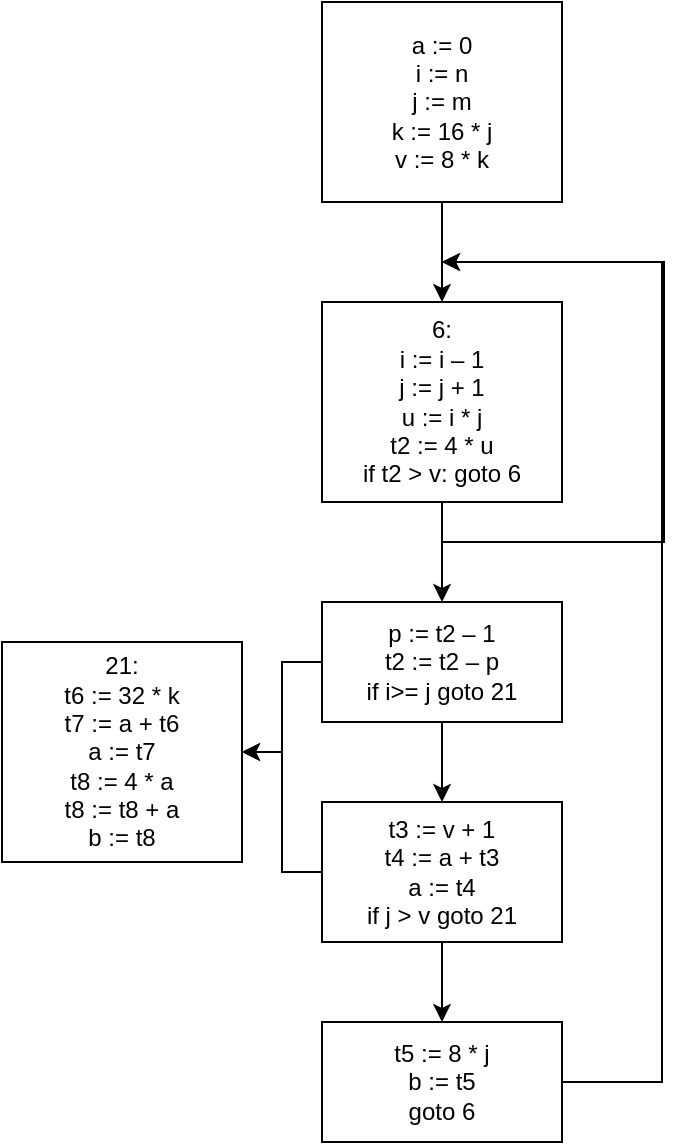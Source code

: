 <mxfile version="24.5.5" type="device" pages="8">
  <diagram name="Initial" id="l7VwUP1fXO6rWsr6Y6W8">
    <mxGraphModel dx="953" dy="540" grid="1" gridSize="10" guides="1" tooltips="1" connect="1" arrows="1" fold="1" page="1" pageScale="1" pageWidth="850" pageHeight="1100" math="0" shadow="0">
      <root>
        <mxCell id="0" />
        <mxCell id="1" parent="0" />
        <mxCell id="W4s-TIUCJX8l73IJT3YX-3" style="edgeStyle=orthogonalEdgeStyle;rounded=0;orthogonalLoop=1;jettySize=auto;html=1;entryX=0.5;entryY=0;entryDx=0;entryDy=0;" edge="1" parent="1" source="W4s-TIUCJX8l73IJT3YX-1" target="W4s-TIUCJX8l73IJT3YX-2">
          <mxGeometry relative="1" as="geometry" />
        </mxCell>
        <mxCell id="W4s-TIUCJX8l73IJT3YX-1" value="a := 0&lt;br&gt;i := n&lt;br&gt;j := m&lt;br&gt;k := 16 * j&lt;br&gt;v := 8 * k" style="whiteSpace=wrap;html=1;" vertex="1" parent="1">
          <mxGeometry x="190" y="50" width="120" height="100" as="geometry" />
        </mxCell>
        <mxCell id="W4s-TIUCJX8l73IJT3YX-4" style="edgeStyle=orthogonalEdgeStyle;rounded=0;orthogonalLoop=1;jettySize=auto;html=1;" edge="1" parent="1" source="W4s-TIUCJX8l73IJT3YX-2">
          <mxGeometry relative="1" as="geometry">
            <mxPoint x="250" y="180" as="targetPoint" />
            <Array as="points">
              <mxPoint x="250" y="320" />
              <mxPoint x="361" y="320" />
            </Array>
          </mxGeometry>
        </mxCell>
        <mxCell id="W4s-TIUCJX8l73IJT3YX-6" style="edgeStyle=orthogonalEdgeStyle;rounded=0;orthogonalLoop=1;jettySize=auto;html=1;entryX=0.5;entryY=0;entryDx=0;entryDy=0;" edge="1" parent="1" source="W4s-TIUCJX8l73IJT3YX-2" target="W4s-TIUCJX8l73IJT3YX-5">
          <mxGeometry relative="1" as="geometry" />
        </mxCell>
        <mxCell id="W4s-TIUCJX8l73IJT3YX-2" value="&lt;div&gt;6:&lt;br&gt;&lt;/div&gt;&lt;div&gt;i := i – 1&lt;/div&gt;j := j + 1&lt;br&gt;u := i * j&lt;br&gt;t2 := 4 * u&lt;br&gt;if t2 &amp;gt; v: goto 6" style="whiteSpace=wrap;html=1;" vertex="1" parent="1">
          <mxGeometry x="190" y="200" width="120" height="100" as="geometry" />
        </mxCell>
        <mxCell id="W4s-TIUCJX8l73IJT3YX-8" style="edgeStyle=orthogonalEdgeStyle;rounded=0;orthogonalLoop=1;jettySize=auto;html=1;" edge="1" parent="1" source="W4s-TIUCJX8l73IJT3YX-5" target="W4s-TIUCJX8l73IJT3YX-7">
          <mxGeometry relative="1" as="geometry" />
        </mxCell>
        <mxCell id="W4s-TIUCJX8l73IJT3YX-14" value="" style="edgeStyle=orthogonalEdgeStyle;rounded=0;orthogonalLoop=1;jettySize=auto;html=1;" edge="1" parent="1" source="W4s-TIUCJX8l73IJT3YX-5" target="W4s-TIUCJX8l73IJT3YX-13">
          <mxGeometry relative="1" as="geometry" />
        </mxCell>
        <mxCell id="W4s-TIUCJX8l73IJT3YX-5" value="p := t2 – 1&lt;br&gt;t2 := t2 – p&lt;br&gt;if i&amp;gt;= j goto 21" style="whiteSpace=wrap;html=1;" vertex="1" parent="1">
          <mxGeometry x="190" y="350" width="120" height="60" as="geometry" />
        </mxCell>
        <mxCell id="W4s-TIUCJX8l73IJT3YX-10" value="" style="edgeStyle=orthogonalEdgeStyle;rounded=0;orthogonalLoop=1;jettySize=auto;html=1;" edge="1" parent="1" source="W4s-TIUCJX8l73IJT3YX-7" target="W4s-TIUCJX8l73IJT3YX-9">
          <mxGeometry relative="1" as="geometry" />
        </mxCell>
        <mxCell id="W4s-TIUCJX8l73IJT3YX-15" style="edgeStyle=orthogonalEdgeStyle;rounded=0;orthogonalLoop=1;jettySize=auto;html=1;entryX=1;entryY=0.5;entryDx=0;entryDy=0;" edge="1" parent="1" source="W4s-TIUCJX8l73IJT3YX-7" target="W4s-TIUCJX8l73IJT3YX-13">
          <mxGeometry relative="1" as="geometry" />
        </mxCell>
        <mxCell id="W4s-TIUCJX8l73IJT3YX-7" value="t3 := v + 1&lt;br&gt;t4 := a + t3&lt;br&gt;a := t4&lt;br&gt;if j &amp;gt; v goto 21" style="whiteSpace=wrap;html=1;" vertex="1" parent="1">
          <mxGeometry x="190" y="450" width="120" height="70" as="geometry" />
        </mxCell>
        <mxCell id="W4s-TIUCJX8l73IJT3YX-12" style="edgeStyle=orthogonalEdgeStyle;rounded=0;orthogonalLoop=1;jettySize=auto;html=1;" edge="1" parent="1" source="W4s-TIUCJX8l73IJT3YX-9">
          <mxGeometry relative="1" as="geometry">
            <mxPoint x="250" y="180" as="targetPoint" />
            <Array as="points">
              <mxPoint x="360" y="590" />
              <mxPoint x="360" y="180" />
              <mxPoint x="310" y="180" />
            </Array>
          </mxGeometry>
        </mxCell>
        <mxCell id="W4s-TIUCJX8l73IJT3YX-9" value="t5 := 8 * j&lt;br&gt;b := t5&lt;br&gt;goto 6" style="whiteSpace=wrap;html=1;" vertex="1" parent="1">
          <mxGeometry x="190" y="560" width="120" height="60" as="geometry" />
        </mxCell>
        <mxCell id="W4s-TIUCJX8l73IJT3YX-13" value="&lt;div&gt;21:&lt;br&gt;&lt;/div&gt;&lt;div&gt;t6 := 32 * k&lt;/div&gt;t7 := a + t6&lt;br&gt;a := t7&lt;br&gt;t8 := 4 * a&lt;br&gt;t8 := t8 + a&lt;br&gt;b := t8" style="whiteSpace=wrap;html=1;" vertex="1" parent="1">
          <mxGeometry x="30" y="370" width="120" height="110" as="geometry" />
        </mxCell>
      </root>
    </mxGraphModel>
  </diagram>
  <diagram name="Arithmetic" id="sop76dcW73umXYVtXZ3I">
    <mxGraphModel dx="820" dy="576" grid="1" gridSize="10" guides="1" tooltips="1" connect="1" arrows="1" fold="1" page="1" pageScale="1" pageWidth="850" pageHeight="1100" math="0" shadow="0">
      <root>
        <mxCell id="PM7liW11CXKAZNfBTr6x-0" />
        <mxCell id="PM7liW11CXKAZNfBTr6x-1" parent="PM7liW11CXKAZNfBTr6x-0" />
        <mxCell id="PM7liW11CXKAZNfBTr6x-2" style="edgeStyle=orthogonalEdgeStyle;rounded=0;orthogonalLoop=1;jettySize=auto;html=1;entryX=0.5;entryY=0;entryDx=0;entryDy=0;" parent="PM7liW11CXKAZNfBTr6x-1" source="PM7liW11CXKAZNfBTr6x-3" target="PM7liW11CXKAZNfBTr6x-6" edge="1">
          <mxGeometry relative="1" as="geometry" />
        </mxCell>
        <mxCell id="PM7liW11CXKAZNfBTr6x-3" value="a := 0&lt;br&gt;i := n&lt;br&gt;j := m&lt;br&gt;k := j &amp;lt;&amp;lt; 4&lt;br&gt;v := k &amp;lt;&amp;lt; 3" style="whiteSpace=wrap;html=1;" parent="PM7liW11CXKAZNfBTr6x-1" vertex="1">
          <mxGeometry x="190" y="50" width="120" height="100" as="geometry" />
        </mxCell>
        <mxCell id="PM7liW11CXKAZNfBTr6x-4" style="edgeStyle=orthogonalEdgeStyle;rounded=0;orthogonalLoop=1;jettySize=auto;html=1;" parent="PM7liW11CXKAZNfBTr6x-1" source="PM7liW11CXKAZNfBTr6x-6" edge="1">
          <mxGeometry relative="1" as="geometry">
            <mxPoint x="250" y="180" as="targetPoint" />
            <Array as="points">
              <mxPoint x="250" y="320" />
              <mxPoint x="361" y="320" />
            </Array>
          </mxGeometry>
        </mxCell>
        <mxCell id="PM7liW11CXKAZNfBTr6x-5" style="edgeStyle=orthogonalEdgeStyle;rounded=0;orthogonalLoop=1;jettySize=auto;html=1;entryX=0.5;entryY=0;entryDx=0;entryDy=0;" parent="PM7liW11CXKAZNfBTr6x-1" source="PM7liW11CXKAZNfBTr6x-6" target="PM7liW11CXKAZNfBTr6x-9" edge="1">
          <mxGeometry relative="1" as="geometry" />
        </mxCell>
        <mxCell id="PM7liW11CXKAZNfBTr6x-6" value="&lt;div&gt;6:&lt;br&gt;&lt;/div&gt;&lt;div&gt;i := i – 1&lt;/div&gt;j := j + 1&lt;br&gt;u := i * j&lt;br&gt;t2 := u &amp;lt;&amp;lt; 2&lt;br&gt;if t2 &amp;gt; v: goto 6" style="whiteSpace=wrap;html=1;" parent="PM7liW11CXKAZNfBTr6x-1" vertex="1">
          <mxGeometry x="190" y="200" width="120" height="100" as="geometry" />
        </mxCell>
        <mxCell id="PM7liW11CXKAZNfBTr6x-7" style="edgeStyle=orthogonalEdgeStyle;rounded=0;orthogonalLoop=1;jettySize=auto;html=1;" parent="PM7liW11CXKAZNfBTr6x-1" source="PM7liW11CXKAZNfBTr6x-9" target="PM7liW11CXKAZNfBTr6x-12" edge="1">
          <mxGeometry relative="1" as="geometry" />
        </mxCell>
        <mxCell id="PM7liW11CXKAZNfBTr6x-8" value="" style="edgeStyle=orthogonalEdgeStyle;rounded=0;orthogonalLoop=1;jettySize=auto;html=1;" parent="PM7liW11CXKAZNfBTr6x-1" source="PM7liW11CXKAZNfBTr6x-9" target="PM7liW11CXKAZNfBTr6x-15" edge="1">
          <mxGeometry relative="1" as="geometry" />
        </mxCell>
        <mxCell id="PM7liW11CXKAZNfBTr6x-9" value="p := t2 – 1&lt;br&gt;t2 := t2 – p&lt;br&gt;if i&amp;gt;= j goto 21" style="whiteSpace=wrap;html=1;" parent="PM7liW11CXKAZNfBTr6x-1" vertex="1">
          <mxGeometry x="190" y="350" width="120" height="60" as="geometry" />
        </mxCell>
        <mxCell id="PM7liW11CXKAZNfBTr6x-10" value="" style="edgeStyle=orthogonalEdgeStyle;rounded=0;orthogonalLoop=1;jettySize=auto;html=1;" parent="PM7liW11CXKAZNfBTr6x-1" source="PM7liW11CXKAZNfBTr6x-12" target="PM7liW11CXKAZNfBTr6x-14" edge="1">
          <mxGeometry relative="1" as="geometry" />
        </mxCell>
        <mxCell id="PM7liW11CXKAZNfBTr6x-11" style="edgeStyle=orthogonalEdgeStyle;rounded=0;orthogonalLoop=1;jettySize=auto;html=1;entryX=1;entryY=0.5;entryDx=0;entryDy=0;" parent="PM7liW11CXKAZNfBTr6x-1" source="PM7liW11CXKAZNfBTr6x-12" target="PM7liW11CXKAZNfBTr6x-15" edge="1">
          <mxGeometry relative="1" as="geometry" />
        </mxCell>
        <mxCell id="PM7liW11CXKAZNfBTr6x-12" value="t3 := v + 1&lt;br&gt;t4 := a + t3&lt;br&gt;a := t4&lt;br&gt;if j &amp;gt; v goto 21" style="whiteSpace=wrap;html=1;" parent="PM7liW11CXKAZNfBTr6x-1" vertex="1">
          <mxGeometry x="190" y="450" width="120" height="70" as="geometry" />
        </mxCell>
        <mxCell id="PM7liW11CXKAZNfBTr6x-13" style="edgeStyle=orthogonalEdgeStyle;rounded=0;orthogonalLoop=1;jettySize=auto;html=1;" parent="PM7liW11CXKAZNfBTr6x-1" source="PM7liW11CXKAZNfBTr6x-14" edge="1">
          <mxGeometry relative="1" as="geometry">
            <mxPoint x="250" y="180" as="targetPoint" />
            <Array as="points">
              <mxPoint x="360" y="590" />
              <mxPoint x="360" y="180" />
              <mxPoint x="310" y="180" />
            </Array>
          </mxGeometry>
        </mxCell>
        <mxCell id="PM7liW11CXKAZNfBTr6x-14" value="t5 := j &amp;lt;&amp;lt; 3&lt;br&gt;b := t5&lt;br&gt;goto 6" style="whiteSpace=wrap;html=1;" parent="PM7liW11CXKAZNfBTr6x-1" vertex="1">
          <mxGeometry x="190" y="560" width="120" height="60" as="geometry" />
        </mxCell>
        <mxCell id="PM7liW11CXKAZNfBTr6x-15" value="&lt;div&gt;21:&lt;br&gt;&lt;/div&gt;&lt;div&gt;t6 := k &amp;lt;&amp;lt; 5&lt;br&gt;&lt;/div&gt;t7 := a + t6&lt;br&gt;a := t7&lt;br&gt;t8 := a &amp;lt;&amp;lt; 2&lt;br&gt;t8 := t8 + a&lt;br&gt;b := t8" style="whiteSpace=wrap;html=1;" parent="PM7liW11CXKAZNfBTr6x-1" vertex="1">
          <mxGeometry x="30" y="370" width="120" height="110" as="geometry" />
        </mxCell>
      </root>
    </mxGraphModel>
  </diagram>
  <diagram name="Copy Propagation" id="9qR4ZFD4qoSP9ocIfWnf">
    <mxGraphModel dx="469" dy="329" grid="1" gridSize="10" guides="1" tooltips="1" connect="1" arrows="1" fold="1" page="1" pageScale="1" pageWidth="850" pageHeight="1100" math="0" shadow="0">
      <root>
        <mxCell id="ksUADep6okN924_7vJtG-0" />
        <mxCell id="ksUADep6okN924_7vJtG-1" parent="ksUADep6okN924_7vJtG-0" />
        <mxCell id="ksUADep6okN924_7vJtG-2" style="edgeStyle=orthogonalEdgeStyle;rounded=0;orthogonalLoop=1;jettySize=auto;html=1;entryX=0.5;entryY=0;entryDx=0;entryDy=0;" parent="ksUADep6okN924_7vJtG-1" source="ksUADep6okN924_7vJtG-3" target="ksUADep6okN924_7vJtG-6" edge="1">
          <mxGeometry relative="1" as="geometry" />
        </mxCell>
        <mxCell id="ksUADep6okN924_7vJtG-3" value="a := 0&lt;br&gt;i := n&lt;br&gt;j := m&lt;br&gt;k := m &amp;lt;&amp;lt; 4&lt;br&gt;v := m &amp;lt;&amp;lt; 7" style="whiteSpace=wrap;html=1;" parent="ksUADep6okN924_7vJtG-1" vertex="1">
          <mxGeometry x="190" y="50" width="120" height="100" as="geometry" />
        </mxCell>
        <mxCell id="ksUADep6okN924_7vJtG-4" style="edgeStyle=orthogonalEdgeStyle;rounded=0;orthogonalLoop=1;jettySize=auto;html=1;" parent="ksUADep6okN924_7vJtG-1" source="ksUADep6okN924_7vJtG-6" edge="1">
          <mxGeometry relative="1" as="geometry">
            <mxPoint x="250" y="180" as="targetPoint" />
            <Array as="points">
              <mxPoint x="250" y="320" />
              <mxPoint x="361" y="320" />
            </Array>
          </mxGeometry>
        </mxCell>
        <mxCell id="ksUADep6okN924_7vJtG-5" style="edgeStyle=orthogonalEdgeStyle;rounded=0;orthogonalLoop=1;jettySize=auto;html=1;entryX=0.5;entryY=0;entryDx=0;entryDy=0;" parent="ksUADep6okN924_7vJtG-1" source="ksUADep6okN924_7vJtG-6" target="ksUADep6okN924_7vJtG-9" edge="1">
          <mxGeometry relative="1" as="geometry" />
        </mxCell>
        <mxCell id="ksUADep6okN924_7vJtG-6" value="&lt;div&gt;6:&lt;br&gt;&lt;/div&gt;&lt;div&gt;i := i – 1&lt;/div&gt;j := j + 1&lt;br&gt;u := i * j&lt;br&gt;t2 := u &amp;lt;&amp;lt; 2&lt;br&gt;if t2 &amp;gt; v: goto 6" style="whiteSpace=wrap;html=1;" parent="ksUADep6okN924_7vJtG-1" vertex="1">
          <mxGeometry x="190" y="200" width="120" height="100" as="geometry" />
        </mxCell>
        <mxCell id="ksUADep6okN924_7vJtG-7" style="edgeStyle=orthogonalEdgeStyle;rounded=0;orthogonalLoop=1;jettySize=auto;html=1;" parent="ksUADep6okN924_7vJtG-1" source="ksUADep6okN924_7vJtG-9" target="ksUADep6okN924_7vJtG-12" edge="1">
          <mxGeometry relative="1" as="geometry" />
        </mxCell>
        <mxCell id="ksUADep6okN924_7vJtG-8" value="" style="edgeStyle=orthogonalEdgeStyle;rounded=0;orthogonalLoop=1;jettySize=auto;html=1;" parent="ksUADep6okN924_7vJtG-1" source="ksUADep6okN924_7vJtG-9" target="ksUADep6okN924_7vJtG-15" edge="1">
          <mxGeometry relative="1" as="geometry" />
        </mxCell>
        <mxCell id="ksUADep6okN924_7vJtG-9" value="p := t2 – 1&lt;br&gt;t2 := 1&lt;br&gt;if i&amp;gt;= j goto 21" style="whiteSpace=wrap;html=1;" parent="ksUADep6okN924_7vJtG-1" vertex="1">
          <mxGeometry x="190" y="350" width="120" height="60" as="geometry" />
        </mxCell>
        <mxCell id="ksUADep6okN924_7vJtG-10" value="" style="edgeStyle=orthogonalEdgeStyle;rounded=0;orthogonalLoop=1;jettySize=auto;html=1;" parent="ksUADep6okN924_7vJtG-1" source="ksUADep6okN924_7vJtG-12" target="ksUADep6okN924_7vJtG-14" edge="1">
          <mxGeometry relative="1" as="geometry" />
        </mxCell>
        <mxCell id="ksUADep6okN924_7vJtG-11" style="edgeStyle=orthogonalEdgeStyle;rounded=0;orthogonalLoop=1;jettySize=auto;html=1;entryX=1;entryY=0.5;entryDx=0;entryDy=0;" parent="ksUADep6okN924_7vJtG-1" source="ksUADep6okN924_7vJtG-12" target="ksUADep6okN924_7vJtG-15" edge="1">
          <mxGeometry relative="1" as="geometry" />
        </mxCell>
        <mxCell id="ksUADep6okN924_7vJtG-12" value="t3 := v + 1&lt;br&gt;a := a + t3&lt;br&gt;t4 := a&lt;br&gt;if j &amp;gt; v goto 21" style="whiteSpace=wrap;html=1;" parent="ksUADep6okN924_7vJtG-1" vertex="1">
          <mxGeometry x="190" y="450" width="120" height="70" as="geometry" />
        </mxCell>
        <mxCell id="ksUADep6okN924_7vJtG-13" style="edgeStyle=orthogonalEdgeStyle;rounded=0;orthogonalLoop=1;jettySize=auto;html=1;" parent="ksUADep6okN924_7vJtG-1" source="ksUADep6okN924_7vJtG-14" edge="1">
          <mxGeometry relative="1" as="geometry">
            <mxPoint x="250" y="180" as="targetPoint" />
            <Array as="points">
              <mxPoint x="360" y="590" />
              <mxPoint x="360" y="180" />
              <mxPoint x="310" y="180" />
            </Array>
          </mxGeometry>
        </mxCell>
        <mxCell id="ksUADep6okN924_7vJtG-14" value="b := j &amp;lt;&amp;lt; 3&lt;br&gt;t5 := b&lt;br&gt;goto 6" style="whiteSpace=wrap;html=1;" parent="ksUADep6okN924_7vJtG-1" vertex="1">
          <mxGeometry x="190" y="560" width="120" height="60" as="geometry" />
        </mxCell>
        <mxCell id="ksUADep6okN924_7vJtG-15" value="&lt;div&gt;21:&lt;br&gt;&lt;/div&gt;&lt;div&gt;t6 := k &amp;lt;&amp;lt; 5&lt;br&gt;&lt;/div&gt;a := a + t6&lt;br&gt;t7 := a&lt;br&gt;b := a &amp;lt;&amp;lt; 2&lt;br&gt;b := b + a&lt;br&gt;t8 := b" style="whiteSpace=wrap;html=1;" parent="ksUADep6okN924_7vJtG-1" vertex="1">
          <mxGeometry x="30" y="370" width="120" height="110" as="geometry" />
        </mxCell>
      </root>
    </mxGraphModel>
  </diagram>
  <diagram name="Dead Code" id="QSEcsfSpEX1Pt0lj4p7W">
    <mxGraphModel dx="566" dy="397" grid="1" gridSize="10" guides="1" tooltips="1" connect="1" arrows="1" fold="1" page="1" pageScale="1" pageWidth="850" pageHeight="1100" math="0" shadow="0">
      <root>
        <mxCell id="ScUTU5fhYlElq6iFy6Cs-0" />
        <mxCell id="ScUTU5fhYlElq6iFy6Cs-1" parent="ScUTU5fhYlElq6iFy6Cs-0" />
        <mxCell id="ScUTU5fhYlElq6iFy6Cs-2" style="edgeStyle=orthogonalEdgeStyle;rounded=0;orthogonalLoop=1;jettySize=auto;html=1;entryX=0.5;entryY=0;entryDx=0;entryDy=0;" parent="ScUTU5fhYlElq6iFy6Cs-1" source="ScUTU5fhYlElq6iFy6Cs-3" target="ScUTU5fhYlElq6iFy6Cs-6" edge="1">
          <mxGeometry relative="1" as="geometry" />
        </mxCell>
        <mxCell id="ScUTU5fhYlElq6iFy6Cs-3" value="a := 0&lt;br&gt;i := n&lt;br&gt;j := m&lt;br&gt;k := m &amp;lt;&amp;lt; 4&lt;br&gt;v := m &amp;lt;&amp;lt; 7" style="whiteSpace=wrap;html=1;" parent="ScUTU5fhYlElq6iFy6Cs-1" vertex="1">
          <mxGeometry x="190" y="50" width="120" height="100" as="geometry" />
        </mxCell>
        <mxCell id="ScUTU5fhYlElq6iFy6Cs-4" style="edgeStyle=orthogonalEdgeStyle;rounded=0;orthogonalLoop=1;jettySize=auto;html=1;" parent="ScUTU5fhYlElq6iFy6Cs-1" source="ScUTU5fhYlElq6iFy6Cs-6" edge="1">
          <mxGeometry relative="1" as="geometry">
            <mxPoint x="250" y="180" as="targetPoint" />
            <Array as="points">
              <mxPoint x="250" y="320" />
              <mxPoint x="361" y="320" />
            </Array>
          </mxGeometry>
        </mxCell>
        <mxCell id="ScUTU5fhYlElq6iFy6Cs-5" style="edgeStyle=orthogonalEdgeStyle;rounded=0;orthogonalLoop=1;jettySize=auto;html=1;entryX=0.5;entryY=0;entryDx=0;entryDy=0;" parent="ScUTU5fhYlElq6iFy6Cs-1" source="ScUTU5fhYlElq6iFy6Cs-6" target="ScUTU5fhYlElq6iFy6Cs-9" edge="1">
          <mxGeometry relative="1" as="geometry" />
        </mxCell>
        <mxCell id="ScUTU5fhYlElq6iFy6Cs-6" value="&lt;div&gt;6:&lt;br&gt;&lt;/div&gt;&lt;div&gt;i := i – 1&lt;/div&gt;j := j + 1&lt;br&gt;u := i * j&lt;br&gt;t2 := u &amp;lt;&amp;lt; 2&lt;br&gt;if t2 &amp;gt; v: goto 6" style="whiteSpace=wrap;html=1;" parent="ScUTU5fhYlElq6iFy6Cs-1" vertex="1">
          <mxGeometry x="190" y="200" width="120" height="100" as="geometry" />
        </mxCell>
        <mxCell id="ScUTU5fhYlElq6iFy6Cs-7" style="edgeStyle=orthogonalEdgeStyle;rounded=0;orthogonalLoop=1;jettySize=auto;html=1;" parent="ScUTU5fhYlElq6iFy6Cs-1" source="ScUTU5fhYlElq6iFy6Cs-9" target="ScUTU5fhYlElq6iFy6Cs-12" edge="1">
          <mxGeometry relative="1" as="geometry" />
        </mxCell>
        <mxCell id="ScUTU5fhYlElq6iFy6Cs-8" value="" style="edgeStyle=orthogonalEdgeStyle;rounded=0;orthogonalLoop=1;jettySize=auto;html=1;" parent="ScUTU5fhYlElq6iFy6Cs-1" source="ScUTU5fhYlElq6iFy6Cs-9" target="ScUTU5fhYlElq6iFy6Cs-15" edge="1">
          <mxGeometry relative="1" as="geometry" />
        </mxCell>
        <mxCell id="ScUTU5fhYlElq6iFy6Cs-9" value="t2 := 1&lt;br&gt;if i&amp;gt;= j goto 21" style="whiteSpace=wrap;html=1;" parent="ScUTU5fhYlElq6iFy6Cs-1" vertex="1">
          <mxGeometry x="190" y="350" width="120" height="60" as="geometry" />
        </mxCell>
        <mxCell id="ScUTU5fhYlElq6iFy6Cs-10" value="" style="edgeStyle=orthogonalEdgeStyle;rounded=0;orthogonalLoop=1;jettySize=auto;html=1;" parent="ScUTU5fhYlElq6iFy6Cs-1" source="ScUTU5fhYlElq6iFy6Cs-12" target="ScUTU5fhYlElq6iFy6Cs-14" edge="1">
          <mxGeometry relative="1" as="geometry" />
        </mxCell>
        <mxCell id="ScUTU5fhYlElq6iFy6Cs-11" style="edgeStyle=orthogonalEdgeStyle;rounded=0;orthogonalLoop=1;jettySize=auto;html=1;entryX=1;entryY=0.5;entryDx=0;entryDy=0;" parent="ScUTU5fhYlElq6iFy6Cs-1" source="ScUTU5fhYlElq6iFy6Cs-12" target="ScUTU5fhYlElq6iFy6Cs-15" edge="1">
          <mxGeometry relative="1" as="geometry" />
        </mxCell>
        <mxCell id="ScUTU5fhYlElq6iFy6Cs-12" value="t3 := v + 1&lt;br&gt;a := a + t3&lt;br&gt;if j &amp;gt; v goto 21" style="whiteSpace=wrap;html=1;" parent="ScUTU5fhYlElq6iFy6Cs-1" vertex="1">
          <mxGeometry x="190" y="450" width="120" height="70" as="geometry" />
        </mxCell>
        <mxCell id="ScUTU5fhYlElq6iFy6Cs-13" style="edgeStyle=orthogonalEdgeStyle;rounded=0;orthogonalLoop=1;jettySize=auto;html=1;" parent="ScUTU5fhYlElq6iFy6Cs-1" source="ScUTU5fhYlElq6iFy6Cs-14" edge="1">
          <mxGeometry relative="1" as="geometry">
            <mxPoint x="250" y="180" as="targetPoint" />
            <Array as="points">
              <mxPoint x="360" y="590" />
              <mxPoint x="360" y="180" />
              <mxPoint x="310" y="180" />
            </Array>
          </mxGeometry>
        </mxCell>
        <mxCell id="ScUTU5fhYlElq6iFy6Cs-14" value="b := j &amp;lt;&amp;lt; 3&lt;br&gt;goto 6" style="whiteSpace=wrap;html=1;" parent="ScUTU5fhYlElq6iFy6Cs-1" vertex="1">
          <mxGeometry x="190" y="560" width="120" height="60" as="geometry" />
        </mxCell>
        <mxCell id="ScUTU5fhYlElq6iFy6Cs-15" value="&lt;div&gt;21:&lt;br&gt;&lt;/div&gt;&lt;div&gt;t6 := k &amp;lt;&amp;lt; 5&lt;br&gt;&lt;/div&gt;a := a + t6&lt;br&gt;b := a &amp;lt;&amp;lt; 2&lt;br&gt;b := b + a&lt;br&gt;&lt;div&gt;&lt;/div&gt;" style="whiteSpace=wrap;html=1;" parent="ScUTU5fhYlElq6iFy6Cs-1" vertex="1">
          <mxGeometry x="30" y="370" width="120" height="110" as="geometry" />
        </mxCell>
      </root>
    </mxGraphModel>
  </diagram>
  <diagram name="t2-deadcode" id="MvbbLhCkiA3rRgduLCpi">
    <mxGraphModel dx="566" dy="397" grid="1" gridSize="10" guides="1" tooltips="1" connect="1" arrows="1" fold="1" page="1" pageScale="1" pageWidth="850" pageHeight="1100" math="0" shadow="0">
      <root>
        <mxCell id="rW54cL7P320WTQgmQkUb-0" />
        <mxCell id="rW54cL7P320WTQgmQkUb-1" parent="rW54cL7P320WTQgmQkUb-0" />
        <mxCell id="rW54cL7P320WTQgmQkUb-2" style="edgeStyle=orthogonalEdgeStyle;rounded=0;orthogonalLoop=1;jettySize=auto;html=1;entryX=0.5;entryY=0;entryDx=0;entryDy=0;" edge="1" parent="rW54cL7P320WTQgmQkUb-1" source="rW54cL7P320WTQgmQkUb-3" target="rW54cL7P320WTQgmQkUb-6">
          <mxGeometry relative="1" as="geometry" />
        </mxCell>
        <mxCell id="rW54cL7P320WTQgmQkUb-3" value="a := 0&lt;br&gt;i := n&lt;br&gt;j := m&lt;br&gt;k := m &amp;lt;&amp;lt; 4&lt;br&gt;v := m &amp;lt;&amp;lt; 7" style="whiteSpace=wrap;html=1;" vertex="1" parent="rW54cL7P320WTQgmQkUb-1">
          <mxGeometry x="190" y="50" width="120" height="100" as="geometry" />
        </mxCell>
        <mxCell id="rW54cL7P320WTQgmQkUb-4" style="edgeStyle=orthogonalEdgeStyle;rounded=0;orthogonalLoop=1;jettySize=auto;html=1;" edge="1" parent="rW54cL7P320WTQgmQkUb-1" source="rW54cL7P320WTQgmQkUb-6">
          <mxGeometry relative="1" as="geometry">
            <mxPoint x="250" y="180" as="targetPoint" />
            <Array as="points">
              <mxPoint x="250" y="320" />
              <mxPoint x="361" y="320" />
            </Array>
          </mxGeometry>
        </mxCell>
        <mxCell id="rW54cL7P320WTQgmQkUb-5" style="edgeStyle=orthogonalEdgeStyle;rounded=0;orthogonalLoop=1;jettySize=auto;html=1;entryX=0.5;entryY=0;entryDx=0;entryDy=0;" edge="1" parent="rW54cL7P320WTQgmQkUb-1" source="rW54cL7P320WTQgmQkUb-6" target="rW54cL7P320WTQgmQkUb-9">
          <mxGeometry relative="1" as="geometry" />
        </mxCell>
        <mxCell id="rW54cL7P320WTQgmQkUb-6" value="&lt;div&gt;6:&lt;br&gt;&lt;/div&gt;&lt;div&gt;i := i – 1&lt;/div&gt;j := j + 1&lt;br&gt;u := i * j&lt;br&gt;t2 := u &amp;lt;&amp;lt; 2&lt;br&gt;if t2 &amp;gt; v: goto 6" style="whiteSpace=wrap;html=1;" vertex="1" parent="rW54cL7P320WTQgmQkUb-1">
          <mxGeometry x="190" y="200" width="120" height="100" as="geometry" />
        </mxCell>
        <mxCell id="rW54cL7P320WTQgmQkUb-7" style="edgeStyle=orthogonalEdgeStyle;rounded=0;orthogonalLoop=1;jettySize=auto;html=1;" edge="1" parent="rW54cL7P320WTQgmQkUb-1" source="rW54cL7P320WTQgmQkUb-9" target="rW54cL7P320WTQgmQkUb-12">
          <mxGeometry relative="1" as="geometry" />
        </mxCell>
        <mxCell id="rW54cL7P320WTQgmQkUb-8" value="" style="edgeStyle=orthogonalEdgeStyle;rounded=0;orthogonalLoop=1;jettySize=auto;html=1;" edge="1" parent="rW54cL7P320WTQgmQkUb-1" source="rW54cL7P320WTQgmQkUb-9" target="rW54cL7P320WTQgmQkUb-15">
          <mxGeometry relative="1" as="geometry" />
        </mxCell>
        <mxCell id="rW54cL7P320WTQgmQkUb-9" value="t2 := 1&lt;br&gt;if i&amp;gt;= j goto 21" style="whiteSpace=wrap;html=1;" vertex="1" parent="rW54cL7P320WTQgmQkUb-1">
          <mxGeometry x="190" y="350" width="120" height="60" as="geometry" />
        </mxCell>
        <mxCell id="rW54cL7P320WTQgmQkUb-10" value="" style="edgeStyle=orthogonalEdgeStyle;rounded=0;orthogonalLoop=1;jettySize=auto;html=1;" edge="1" parent="rW54cL7P320WTQgmQkUb-1" source="rW54cL7P320WTQgmQkUb-12" target="rW54cL7P320WTQgmQkUb-14">
          <mxGeometry relative="1" as="geometry" />
        </mxCell>
        <mxCell id="rW54cL7P320WTQgmQkUb-11" style="edgeStyle=orthogonalEdgeStyle;rounded=0;orthogonalLoop=1;jettySize=auto;html=1;entryX=1;entryY=0.5;entryDx=0;entryDy=0;" edge="1" parent="rW54cL7P320WTQgmQkUb-1" source="rW54cL7P320WTQgmQkUb-12" target="rW54cL7P320WTQgmQkUb-15">
          <mxGeometry relative="1" as="geometry" />
        </mxCell>
        <mxCell id="rW54cL7P320WTQgmQkUb-12" value="t3 := v + 1&lt;br&gt;a := a + t3&lt;br&gt;if j &amp;gt; v goto 21" style="whiteSpace=wrap;html=1;" vertex="1" parent="rW54cL7P320WTQgmQkUb-1">
          <mxGeometry x="190" y="450" width="120" height="70" as="geometry" />
        </mxCell>
        <mxCell id="rW54cL7P320WTQgmQkUb-13" style="edgeStyle=orthogonalEdgeStyle;rounded=0;orthogonalLoop=1;jettySize=auto;html=1;" edge="1" parent="rW54cL7P320WTQgmQkUb-1" source="rW54cL7P320WTQgmQkUb-14">
          <mxGeometry relative="1" as="geometry">
            <mxPoint x="250" y="180" as="targetPoint" />
            <Array as="points">
              <mxPoint x="360" y="590" />
              <mxPoint x="360" y="180" />
              <mxPoint x="310" y="180" />
            </Array>
          </mxGeometry>
        </mxCell>
        <mxCell id="rW54cL7P320WTQgmQkUb-14" value="b := j &amp;lt;&amp;lt; 3&lt;br&gt;goto 6" style="whiteSpace=wrap;html=1;" vertex="1" parent="rW54cL7P320WTQgmQkUb-1">
          <mxGeometry x="190" y="560" width="120" height="60" as="geometry" />
        </mxCell>
        <mxCell id="rW54cL7P320WTQgmQkUb-15" value="&lt;div&gt;21:&lt;br&gt;&lt;/div&gt;&lt;div&gt;t6 := k &amp;lt;&amp;lt; 5&lt;br&gt;&lt;/div&gt;a := a + t6&lt;br&gt;b := a &amp;lt;&amp;lt; 2&lt;br&gt;b := b + a&lt;br&gt;&lt;div&gt;&lt;/div&gt;" style="whiteSpace=wrap;html=1;" vertex="1" parent="rW54cL7P320WTQgmQkUb-1">
          <mxGeometry x="30" y="370" width="120" height="110" as="geometry" />
        </mxCell>
        <mxCell id="2ND3JweiKvZP81Z2zJCr-0" value="true" style="text;html=1;align=center;verticalAlign=middle;whiteSpace=wrap;rounded=0;fillColor=#ffe6cc;strokeColor=#d79b00;fontSize=6;" vertex="1" parent="rW54cL7P320WTQgmQkUb-1">
          <mxGeometry x="286" y="271" width="20" height="12" as="geometry" />
        </mxCell>
        <mxCell id="2ND3JweiKvZP81Z2zJCr-1" value="false" style="text;html=1;align=center;verticalAlign=middle;whiteSpace=wrap;rounded=0;fillColor=#ffe6cc;strokeColor=#d79b00;fontSize=6;" vertex="1" parent="rW54cL7P320WTQgmQkUb-1">
          <mxGeometry x="286" y="252" width="20" height="12" as="geometry" />
        </mxCell>
        <mxCell id="2ND3JweiKvZP81Z2zJCr-2" value="false" style="text;html=1;align=center;verticalAlign=middle;whiteSpace=wrap;rounded=0;fillColor=#ffe6cc;strokeColor=#d79b00;fontSize=6;" vertex="1" parent="rW54cL7P320WTQgmQkUb-1">
          <mxGeometry x="280" y="358" width="20" height="12" as="geometry" />
        </mxCell>
        <mxCell id="2ND3JweiKvZP81Z2zJCr-3" value="false" style="text;html=1;align=center;verticalAlign=middle;whiteSpace=wrap;rounded=0;fillColor=#ffe6cc;strokeColor=#d79b00;fontSize=6;" vertex="1" parent="rW54cL7P320WTQgmQkUb-1">
          <mxGeometry x="280" y="375" width="20" height="12" as="geometry" />
        </mxCell>
      </root>
    </mxGraphModel>
  </diagram>
  <diagram name="b-deadcode" id="j_UrKzVzkT5xkowLq4bj">
    <mxGraphModel dx="566" dy="397" grid="1" gridSize="10" guides="1" tooltips="1" connect="1" arrows="1" fold="1" page="1" pageScale="1" pageWidth="850" pageHeight="1100" math="0" shadow="0">
      <root>
        <mxCell id="OaQzhJLAWFvK9LiINLrC-0" />
        <mxCell id="OaQzhJLAWFvK9LiINLrC-1" parent="OaQzhJLAWFvK9LiINLrC-0" />
        <mxCell id="OaQzhJLAWFvK9LiINLrC-2" style="edgeStyle=orthogonalEdgeStyle;rounded=0;orthogonalLoop=1;jettySize=auto;html=1;entryX=0.5;entryY=0;entryDx=0;entryDy=0;" edge="1" parent="OaQzhJLAWFvK9LiINLrC-1" source="OaQzhJLAWFvK9LiINLrC-3" target="OaQzhJLAWFvK9LiINLrC-6">
          <mxGeometry relative="1" as="geometry" />
        </mxCell>
        <mxCell id="OaQzhJLAWFvK9LiINLrC-3" value="a := 0&lt;br&gt;i := n&lt;br&gt;j := m&lt;br&gt;k := m &amp;lt;&amp;lt; 4&lt;br&gt;v := m &amp;lt;&amp;lt; 7" style="whiteSpace=wrap;html=1;" vertex="1" parent="OaQzhJLAWFvK9LiINLrC-1">
          <mxGeometry x="190" y="50" width="120" height="100" as="geometry" />
        </mxCell>
        <mxCell id="OaQzhJLAWFvK9LiINLrC-4" style="edgeStyle=orthogonalEdgeStyle;rounded=0;orthogonalLoop=1;jettySize=auto;html=1;" edge="1" parent="OaQzhJLAWFvK9LiINLrC-1" source="OaQzhJLAWFvK9LiINLrC-6">
          <mxGeometry relative="1" as="geometry">
            <mxPoint x="250" y="180" as="targetPoint" />
            <Array as="points">
              <mxPoint x="250" y="320" />
              <mxPoint x="361" y="320" />
            </Array>
          </mxGeometry>
        </mxCell>
        <mxCell id="OaQzhJLAWFvK9LiINLrC-5" style="edgeStyle=orthogonalEdgeStyle;rounded=0;orthogonalLoop=1;jettySize=auto;html=1;entryX=0.5;entryY=0;entryDx=0;entryDy=0;" edge="1" parent="OaQzhJLAWFvK9LiINLrC-1" source="OaQzhJLAWFvK9LiINLrC-6" target="OaQzhJLAWFvK9LiINLrC-9">
          <mxGeometry relative="1" as="geometry" />
        </mxCell>
        <mxCell id="OaQzhJLAWFvK9LiINLrC-6" value="&lt;div&gt;6:&lt;br&gt;&lt;/div&gt;&lt;div&gt;i := i – 1&lt;/div&gt;j := j + 1&lt;br&gt;u := i * j&lt;br&gt;t2 := u &amp;lt;&amp;lt; 2&lt;br&gt;if t2 &amp;gt; v: goto 6" style="whiteSpace=wrap;html=1;" vertex="1" parent="OaQzhJLAWFvK9LiINLrC-1">
          <mxGeometry x="190" y="200" width="120" height="100" as="geometry" />
        </mxCell>
        <mxCell id="OaQzhJLAWFvK9LiINLrC-7" style="edgeStyle=orthogonalEdgeStyle;rounded=0;orthogonalLoop=1;jettySize=auto;html=1;" edge="1" parent="OaQzhJLAWFvK9LiINLrC-1" source="OaQzhJLAWFvK9LiINLrC-9" target="OaQzhJLAWFvK9LiINLrC-12">
          <mxGeometry relative="1" as="geometry" />
        </mxCell>
        <mxCell id="OaQzhJLAWFvK9LiINLrC-8" value="" style="edgeStyle=orthogonalEdgeStyle;rounded=0;orthogonalLoop=1;jettySize=auto;html=1;" edge="1" parent="OaQzhJLAWFvK9LiINLrC-1" source="OaQzhJLAWFvK9LiINLrC-9" target="OaQzhJLAWFvK9LiINLrC-15">
          <mxGeometry relative="1" as="geometry" />
        </mxCell>
        <mxCell id="OaQzhJLAWFvK9LiINLrC-9" value="if i&amp;gt;= j goto 21" style="whiteSpace=wrap;html=1;" vertex="1" parent="OaQzhJLAWFvK9LiINLrC-1">
          <mxGeometry x="190" y="350" width="120" height="60" as="geometry" />
        </mxCell>
        <mxCell id="OaQzhJLAWFvK9LiINLrC-10" value="" style="edgeStyle=orthogonalEdgeStyle;rounded=0;orthogonalLoop=1;jettySize=auto;html=1;" edge="1" parent="OaQzhJLAWFvK9LiINLrC-1" source="OaQzhJLAWFvK9LiINLrC-12" target="OaQzhJLAWFvK9LiINLrC-14">
          <mxGeometry relative="1" as="geometry" />
        </mxCell>
        <mxCell id="OaQzhJLAWFvK9LiINLrC-11" style="edgeStyle=orthogonalEdgeStyle;rounded=0;orthogonalLoop=1;jettySize=auto;html=1;entryX=1;entryY=0.5;entryDx=0;entryDy=0;" edge="1" parent="OaQzhJLAWFvK9LiINLrC-1" source="OaQzhJLAWFvK9LiINLrC-12" target="OaQzhJLAWFvK9LiINLrC-15">
          <mxGeometry relative="1" as="geometry" />
        </mxCell>
        <mxCell id="OaQzhJLAWFvK9LiINLrC-12" value="t3 := v + 1&lt;br&gt;a := a + t3&lt;br&gt;if j &amp;gt; v goto 21" style="whiteSpace=wrap;html=1;" vertex="1" parent="OaQzhJLAWFvK9LiINLrC-1">
          <mxGeometry x="190" y="450" width="120" height="70" as="geometry" />
        </mxCell>
        <mxCell id="OaQzhJLAWFvK9LiINLrC-13" style="edgeStyle=orthogonalEdgeStyle;rounded=0;orthogonalLoop=1;jettySize=auto;html=1;" edge="1" parent="OaQzhJLAWFvK9LiINLrC-1" source="OaQzhJLAWFvK9LiINLrC-14">
          <mxGeometry relative="1" as="geometry">
            <mxPoint x="250" y="180" as="targetPoint" />
            <Array as="points">
              <mxPoint x="360" y="590" />
              <mxPoint x="360" y="180" />
              <mxPoint x="310" y="180" />
            </Array>
          </mxGeometry>
        </mxCell>
        <mxCell id="OaQzhJLAWFvK9LiINLrC-14" value="b := j &amp;lt;&amp;lt; 3&lt;br&gt;goto 6" style="whiteSpace=wrap;html=1;" vertex="1" parent="OaQzhJLAWFvK9LiINLrC-1">
          <mxGeometry x="190" y="560" width="120" height="60" as="geometry" />
        </mxCell>
        <mxCell id="OaQzhJLAWFvK9LiINLrC-15" value="&lt;div&gt;21:&lt;br&gt;&lt;/div&gt;&lt;div&gt;t6 := k &amp;lt;&amp;lt; 5&lt;br&gt;&lt;/div&gt;a := a + t6&lt;br&gt;b := a &amp;lt;&amp;lt; 2&lt;br&gt;b := b + a&lt;br&gt;&lt;div&gt;&lt;/div&gt;" style="whiteSpace=wrap;html=1;" vertex="1" parent="OaQzhJLAWFvK9LiINLrC-1">
          <mxGeometry x="30" y="370" width="120" height="110" as="geometry" />
        </mxCell>
        <mxCell id="MY4hd4OBp4d7nceK1j0j-0" value="true" style="text;html=1;align=center;verticalAlign=middle;whiteSpace=wrap;rounded=0;fillColor=#ffe6cc;strokeColor=#d79b00;fontSize=6;" vertex="1" parent="OaQzhJLAWFvK9LiINLrC-1">
          <mxGeometry x="120" y="460" width="20" height="12" as="geometry" />
        </mxCell>
        <mxCell id="MY4hd4OBp4d7nceK1j0j-1" value="true" style="text;html=1;align=center;verticalAlign=middle;whiteSpace=wrap;rounded=0;fillColor=#ffe6cc;strokeColor=#d79b00;fontSize=6;" vertex="1" parent="OaQzhJLAWFvK9LiINLrC-1">
          <mxGeometry x="120" y="440" width="20" height="12" as="geometry" />
        </mxCell>
        <mxCell id="MY4hd4OBp4d7nceK1j0j-2" value="false" style="text;html=1;align=center;verticalAlign=middle;whiteSpace=wrap;rounded=0;fillColor=#ffe6cc;strokeColor=#d79b00;fontSize=6;" vertex="1" parent="OaQzhJLAWFvK9LiINLrC-1">
          <mxGeometry x="120" y="422" width="20" height="12" as="geometry" />
        </mxCell>
        <mxCell id="MY4hd4OBp4d7nceK1j0j-3" value="false" style="text;html=1;align=center;verticalAlign=middle;whiteSpace=wrap;rounded=0;fillColor=#ffe6cc;strokeColor=#d79b00;fontSize=6;" vertex="1" parent="OaQzhJLAWFvK9LiINLrC-1">
          <mxGeometry x="279" y="567" width="20" height="12" as="geometry" />
        </mxCell>
        <mxCell id="MY4hd4OBp4d7nceK1j0j-4" value="false" style="text;html=1;align=center;verticalAlign=middle;whiteSpace=wrap;rounded=0;fillColor=#ffe6cc;strokeColor=#d79b00;fontSize=6;" vertex="1" parent="OaQzhJLAWFvK9LiINLrC-1">
          <mxGeometry x="279" y="587" width="20" height="12" as="geometry" />
        </mxCell>
      </root>
    </mxGraphModel>
  </diagram>
  <diagram name="k-lifetime" id="CcoRq7F1SJqL2PTLuz0V">
    <mxGraphModel dx="683" dy="480" grid="1" gridSize="10" guides="1" tooltips="1" connect="1" arrows="1" fold="1" page="1" pageScale="1" pageWidth="850" pageHeight="1100" math="0" shadow="0">
      <root>
        <mxCell id="EnkmY_UF221yJNrgHhqP-0" />
        <mxCell id="EnkmY_UF221yJNrgHhqP-1" parent="EnkmY_UF221yJNrgHhqP-0" />
        <mxCell id="EnkmY_UF221yJNrgHhqP-2" style="edgeStyle=orthogonalEdgeStyle;rounded=0;orthogonalLoop=1;jettySize=auto;html=1;entryX=0.5;entryY=0;entryDx=0;entryDy=0;" edge="1" parent="EnkmY_UF221yJNrgHhqP-1" source="EnkmY_UF221yJNrgHhqP-3" target="EnkmY_UF221yJNrgHhqP-6">
          <mxGeometry relative="1" as="geometry" />
        </mxCell>
        <mxCell id="EnkmY_UF221yJNrgHhqP-3" value="a := 0&lt;br&gt;i := n&lt;br&gt;j := m&lt;br&gt;k := m &amp;lt;&amp;lt; 4&lt;br&gt;v := m &amp;lt;&amp;lt; 7" style="whiteSpace=wrap;html=1;" vertex="1" parent="EnkmY_UF221yJNrgHhqP-1">
          <mxGeometry x="190" y="50" width="120" height="100" as="geometry" />
        </mxCell>
        <mxCell id="EnkmY_UF221yJNrgHhqP-4" style="edgeStyle=orthogonalEdgeStyle;rounded=0;orthogonalLoop=1;jettySize=auto;html=1;" edge="1" parent="EnkmY_UF221yJNrgHhqP-1" source="EnkmY_UF221yJNrgHhqP-6">
          <mxGeometry relative="1" as="geometry">
            <mxPoint x="250" y="180" as="targetPoint" />
            <Array as="points">
              <mxPoint x="250" y="320" />
              <mxPoint x="361" y="320" />
            </Array>
          </mxGeometry>
        </mxCell>
        <mxCell id="EnkmY_UF221yJNrgHhqP-5" style="edgeStyle=orthogonalEdgeStyle;rounded=0;orthogonalLoop=1;jettySize=auto;html=1;entryX=0.5;entryY=0;entryDx=0;entryDy=0;" edge="1" parent="EnkmY_UF221yJNrgHhqP-1" source="EnkmY_UF221yJNrgHhqP-6" target="EnkmY_UF221yJNrgHhqP-9">
          <mxGeometry relative="1" as="geometry" />
        </mxCell>
        <mxCell id="EnkmY_UF221yJNrgHhqP-6" value="&lt;div&gt;6:&lt;br&gt;&lt;/div&gt;&lt;div&gt;i := i – 1&lt;/div&gt;j := j + 1&lt;br&gt;u := i * j&lt;br&gt;t2 := u &amp;lt;&amp;lt; 2&lt;br&gt;if t2 &amp;gt; v: goto 6" style="whiteSpace=wrap;html=1;" vertex="1" parent="EnkmY_UF221yJNrgHhqP-1">
          <mxGeometry x="190" y="200" width="120" height="100" as="geometry" />
        </mxCell>
        <mxCell id="EnkmY_UF221yJNrgHhqP-7" style="edgeStyle=orthogonalEdgeStyle;rounded=0;orthogonalLoop=1;jettySize=auto;html=1;" edge="1" parent="EnkmY_UF221yJNrgHhqP-1" source="EnkmY_UF221yJNrgHhqP-9" target="EnkmY_UF221yJNrgHhqP-12">
          <mxGeometry relative="1" as="geometry" />
        </mxCell>
        <mxCell id="EnkmY_UF221yJNrgHhqP-8" value="" style="edgeStyle=orthogonalEdgeStyle;rounded=0;orthogonalLoop=1;jettySize=auto;html=1;" edge="1" parent="EnkmY_UF221yJNrgHhqP-1" source="EnkmY_UF221yJNrgHhqP-9" target="EnkmY_UF221yJNrgHhqP-15">
          <mxGeometry relative="1" as="geometry" />
        </mxCell>
        <mxCell id="EnkmY_UF221yJNrgHhqP-9" value="if i&amp;gt;= j goto 21" style="whiteSpace=wrap;html=1;" vertex="1" parent="EnkmY_UF221yJNrgHhqP-1">
          <mxGeometry x="190" y="350" width="120" height="60" as="geometry" />
        </mxCell>
        <mxCell id="EnkmY_UF221yJNrgHhqP-10" value="" style="edgeStyle=orthogonalEdgeStyle;rounded=0;orthogonalLoop=1;jettySize=auto;html=1;" edge="1" parent="EnkmY_UF221yJNrgHhqP-1" source="EnkmY_UF221yJNrgHhqP-12" target="EnkmY_UF221yJNrgHhqP-14">
          <mxGeometry relative="1" as="geometry" />
        </mxCell>
        <mxCell id="EnkmY_UF221yJNrgHhqP-11" style="edgeStyle=orthogonalEdgeStyle;rounded=0;orthogonalLoop=1;jettySize=auto;html=1;entryX=1;entryY=0.5;entryDx=0;entryDy=0;" edge="1" parent="EnkmY_UF221yJNrgHhqP-1" source="EnkmY_UF221yJNrgHhqP-12" target="EnkmY_UF221yJNrgHhqP-15">
          <mxGeometry relative="1" as="geometry" />
        </mxCell>
        <mxCell id="EnkmY_UF221yJNrgHhqP-12" value="t3 := v + 1&lt;br&gt;a := a + t3&lt;br&gt;if j &amp;gt; v goto 21" style="whiteSpace=wrap;html=1;" vertex="1" parent="EnkmY_UF221yJNrgHhqP-1">
          <mxGeometry x="190" y="450" width="120" height="70" as="geometry" />
        </mxCell>
        <mxCell id="EnkmY_UF221yJNrgHhqP-13" style="edgeStyle=orthogonalEdgeStyle;rounded=0;orthogonalLoop=1;jettySize=auto;html=1;" edge="1" parent="EnkmY_UF221yJNrgHhqP-1" source="EnkmY_UF221yJNrgHhqP-14">
          <mxGeometry relative="1" as="geometry">
            <mxPoint x="250" y="180" as="targetPoint" />
            <Array as="points">
              <mxPoint x="360" y="590" />
              <mxPoint x="360" y="180" />
              <mxPoint x="310" y="180" />
            </Array>
          </mxGeometry>
        </mxCell>
        <mxCell id="EnkmY_UF221yJNrgHhqP-14" value="goto 6" style="whiteSpace=wrap;html=1;" vertex="1" parent="EnkmY_UF221yJNrgHhqP-1">
          <mxGeometry x="190" y="560" width="120" height="60" as="geometry" />
        </mxCell>
        <mxCell id="EnkmY_UF221yJNrgHhqP-15" value="&lt;div&gt;21:&lt;br&gt;&lt;/div&gt;&lt;div&gt;t6 := k &amp;lt;&amp;lt; 5&lt;br&gt;&lt;/div&gt;a := a + t6&lt;br&gt;b := a &amp;lt;&amp;lt; 2&lt;br&gt;b := b + a&lt;br&gt;&lt;div&gt;&lt;/div&gt;" style="whiteSpace=wrap;html=1;" vertex="1" parent="EnkmY_UF221yJNrgHhqP-1">
          <mxGeometry x="30" y="370" width="120" height="110" as="geometry" />
        </mxCell>
        <mxCell id="PX65WYXd2ON4k8pG-3F1-0" value="□" style="text;html=1;align=center;verticalAlign=middle;whiteSpace=wrap;rounded=0;fillColor=#ffe6cc;strokeColor=#d79b00;fontSize=12;" vertex="1" parent="EnkmY_UF221yJNrgHhqP-1">
          <mxGeometry x="290" y="50" width="20" height="12" as="geometry" />
        </mxCell>
        <mxCell id="PX65WYXd2ON4k8pG-3F1-1" value="c" style="text;html=1;align=center;verticalAlign=middle;whiteSpace=wrap;rounded=0;fillColor=#ffe6cc;strokeColor=#d79b00;fontSize=10;" vertex="1" parent="EnkmY_UF221yJNrgHhqP-1">
          <mxGeometry x="290" y="138" width="20" height="12" as="geometry" />
        </mxCell>
        <mxCell id="PX65WYXd2ON4k8pG-3F1-2" value="c" style="text;html=1;align=center;verticalAlign=middle;whiteSpace=wrap;rounded=0;fillColor=#ffe6cc;strokeColor=#d79b00;fontSize=10;" vertex="1" parent="EnkmY_UF221yJNrgHhqP-1">
          <mxGeometry x="290" y="200" width="20" height="12" as="geometry" />
        </mxCell>
        <mxCell id="PX65WYXd2ON4k8pG-3F1-3" value="c" style="text;html=1;align=center;verticalAlign=middle;whiteSpace=wrap;rounded=0;fillColor=#ffe6cc;strokeColor=#d79b00;fontSize=10;" vertex="1" parent="EnkmY_UF221yJNrgHhqP-1">
          <mxGeometry x="290" y="288" width="20" height="12" as="geometry" />
        </mxCell>
        <mxCell id="PX65WYXd2ON4k8pG-3F1-4" value="c" style="text;html=1;align=center;verticalAlign=middle;whiteSpace=wrap;rounded=0;fillColor=#ffe6cc;strokeColor=#d79b00;fontSize=10;" vertex="1" parent="EnkmY_UF221yJNrgHhqP-1">
          <mxGeometry x="290" y="350" width="20" height="12" as="geometry" />
        </mxCell>
        <mxCell id="PX65WYXd2ON4k8pG-3F1-5" value="c" style="text;html=1;align=center;verticalAlign=middle;whiteSpace=wrap;rounded=0;fillColor=#ffe6cc;strokeColor=#d79b00;fontSize=10;" vertex="1" parent="EnkmY_UF221yJNrgHhqP-1">
          <mxGeometry x="290" y="400" width="20" height="12" as="geometry" />
        </mxCell>
        <mxCell id="PX65WYXd2ON4k8pG-3F1-6" value="c" style="text;html=1;align=center;verticalAlign=middle;whiteSpace=wrap;rounded=0;fillColor=#ffe6cc;strokeColor=#d79b00;fontSize=10;" vertex="1" parent="EnkmY_UF221yJNrgHhqP-1">
          <mxGeometry x="290" y="450" width="20" height="12" as="geometry" />
        </mxCell>
        <mxCell id="PX65WYXd2ON4k8pG-3F1-9" value="c" style="text;html=1;align=center;verticalAlign=middle;whiteSpace=wrap;rounded=0;fillColor=#ffe6cc;strokeColor=#d79b00;fontSize=10;" vertex="1" parent="EnkmY_UF221yJNrgHhqP-1">
          <mxGeometry x="290" y="508" width="20" height="12" as="geometry" />
        </mxCell>
        <mxCell id="PX65WYXd2ON4k8pG-3F1-10" value="c" style="text;html=1;align=center;verticalAlign=middle;whiteSpace=wrap;rounded=0;fillColor=#ffe6cc;strokeColor=#d79b00;fontSize=10;" vertex="1" parent="EnkmY_UF221yJNrgHhqP-1">
          <mxGeometry x="290" y="560" width="20" height="12" as="geometry" />
        </mxCell>
        <mxCell id="PX65WYXd2ON4k8pG-3F1-11" value="c" style="text;html=1;align=center;verticalAlign=middle;whiteSpace=wrap;rounded=0;fillColor=#ffe6cc;strokeColor=#d79b00;fontSize=10;" vertex="1" parent="EnkmY_UF221yJNrgHhqP-1">
          <mxGeometry x="290" y="608" width="20" height="12" as="geometry" />
        </mxCell>
        <mxCell id="PX65WYXd2ON4k8pG-3F1-12" value="c" style="text;html=1;align=center;verticalAlign=middle;whiteSpace=wrap;rounded=0;fillColor=#ffe6cc;strokeColor=#d79b00;fontSize=10;" vertex="1" parent="EnkmY_UF221yJNrgHhqP-1">
          <mxGeometry x="130" y="370" width="20" height="12" as="geometry" />
        </mxCell>
      </root>
    </mxGraphModel>
  </diagram>
  <diagram name="Final" id="ojwupJUAFkCg58lhbfDl">
    <mxGraphModel dx="820" dy="576" grid="1" gridSize="10" guides="1" tooltips="1" connect="1" arrows="1" fold="1" page="1" pageScale="1" pageWidth="850" pageHeight="1100" math="0" shadow="0">
      <root>
        <mxCell id="87v0iIwIUD_I4pBOgt9I-0" />
        <mxCell id="87v0iIwIUD_I4pBOgt9I-1" parent="87v0iIwIUD_I4pBOgt9I-0" />
        <mxCell id="87v0iIwIUD_I4pBOgt9I-2" style="edgeStyle=orthogonalEdgeStyle;rounded=0;orthogonalLoop=1;jettySize=auto;html=1;entryX=0.5;entryY=0;entryDx=0;entryDy=0;" edge="1" parent="87v0iIwIUD_I4pBOgt9I-1" source="87v0iIwIUD_I4pBOgt9I-3" target="87v0iIwIUD_I4pBOgt9I-6">
          <mxGeometry relative="1" as="geometry" />
        </mxCell>
        <mxCell id="87v0iIwIUD_I4pBOgt9I-3" value="a := 0&lt;br&gt;i := n&lt;br&gt;j := m&lt;br&gt;v := m &amp;lt;&amp;lt; 7" style="whiteSpace=wrap;html=1;" vertex="1" parent="87v0iIwIUD_I4pBOgt9I-1">
          <mxGeometry x="190" y="50" width="120" height="100" as="geometry" />
        </mxCell>
        <mxCell id="87v0iIwIUD_I4pBOgt9I-4" style="edgeStyle=orthogonalEdgeStyle;rounded=0;orthogonalLoop=1;jettySize=auto;html=1;" edge="1" parent="87v0iIwIUD_I4pBOgt9I-1" source="87v0iIwIUD_I4pBOgt9I-6">
          <mxGeometry relative="1" as="geometry">
            <mxPoint x="250" y="180" as="targetPoint" />
            <Array as="points">
              <mxPoint x="250" y="320" />
              <mxPoint x="361" y="320" />
            </Array>
          </mxGeometry>
        </mxCell>
        <mxCell id="87v0iIwIUD_I4pBOgt9I-5" style="edgeStyle=orthogonalEdgeStyle;rounded=0;orthogonalLoop=1;jettySize=auto;html=1;entryX=0.5;entryY=0;entryDx=0;entryDy=0;" edge="1" parent="87v0iIwIUD_I4pBOgt9I-1" source="87v0iIwIUD_I4pBOgt9I-6" target="87v0iIwIUD_I4pBOgt9I-9">
          <mxGeometry relative="1" as="geometry" />
        </mxCell>
        <mxCell id="87v0iIwIUD_I4pBOgt9I-6" value="&lt;div&gt;6:&lt;br&gt;&lt;/div&gt;&lt;div&gt;i := i – 1&lt;/div&gt;j := j + 1&lt;br&gt;u := i * j&lt;br&gt;t2 := u &amp;lt;&amp;lt; 2&lt;br&gt;if t2 &amp;gt; v: goto 6" style="whiteSpace=wrap;html=1;" vertex="1" parent="87v0iIwIUD_I4pBOgt9I-1">
          <mxGeometry x="190" y="200" width="120" height="100" as="geometry" />
        </mxCell>
        <mxCell id="87v0iIwIUD_I4pBOgt9I-7" style="edgeStyle=orthogonalEdgeStyle;rounded=0;orthogonalLoop=1;jettySize=auto;html=1;" edge="1" parent="87v0iIwIUD_I4pBOgt9I-1" source="87v0iIwIUD_I4pBOgt9I-9" target="87v0iIwIUD_I4pBOgt9I-12">
          <mxGeometry relative="1" as="geometry" />
        </mxCell>
        <mxCell id="87v0iIwIUD_I4pBOgt9I-8" value="" style="edgeStyle=orthogonalEdgeStyle;rounded=0;orthogonalLoop=1;jettySize=auto;html=1;" edge="1" parent="87v0iIwIUD_I4pBOgt9I-1" source="87v0iIwIUD_I4pBOgt9I-9" target="87v0iIwIUD_I4pBOgt9I-15">
          <mxGeometry relative="1" as="geometry" />
        </mxCell>
        <mxCell id="87v0iIwIUD_I4pBOgt9I-9" value="if i&amp;gt;= j goto 21" style="whiteSpace=wrap;html=1;" vertex="1" parent="87v0iIwIUD_I4pBOgt9I-1">
          <mxGeometry x="190" y="350" width="120" height="60" as="geometry" />
        </mxCell>
        <mxCell id="87v0iIwIUD_I4pBOgt9I-10" value="" style="edgeStyle=orthogonalEdgeStyle;rounded=0;orthogonalLoop=1;jettySize=auto;html=1;" edge="1" parent="87v0iIwIUD_I4pBOgt9I-1" source="87v0iIwIUD_I4pBOgt9I-12" target="87v0iIwIUD_I4pBOgt9I-14">
          <mxGeometry relative="1" as="geometry" />
        </mxCell>
        <mxCell id="87v0iIwIUD_I4pBOgt9I-11" style="edgeStyle=orthogonalEdgeStyle;rounded=0;orthogonalLoop=1;jettySize=auto;html=1;entryX=1;entryY=0.5;entryDx=0;entryDy=0;" edge="1" parent="87v0iIwIUD_I4pBOgt9I-1" source="87v0iIwIUD_I4pBOgt9I-12" target="87v0iIwIUD_I4pBOgt9I-15">
          <mxGeometry relative="1" as="geometry" />
        </mxCell>
        <mxCell id="87v0iIwIUD_I4pBOgt9I-12" value="t3 := v + 1&lt;br&gt;a := a + t3&lt;br&gt;if j &amp;gt; v goto 21" style="whiteSpace=wrap;html=1;" vertex="1" parent="87v0iIwIUD_I4pBOgt9I-1">
          <mxGeometry x="190" y="450" width="120" height="70" as="geometry" />
        </mxCell>
        <mxCell id="87v0iIwIUD_I4pBOgt9I-13" style="edgeStyle=orthogonalEdgeStyle;rounded=0;orthogonalLoop=1;jettySize=auto;html=1;" edge="1" parent="87v0iIwIUD_I4pBOgt9I-1" source="87v0iIwIUD_I4pBOgt9I-14">
          <mxGeometry relative="1" as="geometry">
            <mxPoint x="250" y="180" as="targetPoint" />
            <Array as="points">
              <mxPoint x="360" y="590" />
              <mxPoint x="360" y="180" />
              <mxPoint x="310" y="180" />
            </Array>
          </mxGeometry>
        </mxCell>
        <mxCell id="87v0iIwIUD_I4pBOgt9I-14" value="goto 6" style="whiteSpace=wrap;html=1;" vertex="1" parent="87v0iIwIUD_I4pBOgt9I-1">
          <mxGeometry x="190" y="560" width="120" height="60" as="geometry" />
        </mxCell>
        <mxCell id="87v0iIwIUD_I4pBOgt9I-15" value="&lt;div&gt;21:&lt;br&gt;&lt;/div&gt;&lt;div&gt;t6 := m&amp;nbsp;&amp;lt;&amp;lt; 9&lt;br&gt;&lt;/div&gt;a := a + t6&lt;br&gt;b := a &amp;lt;&amp;lt; 2&lt;br&gt;b := b + a&lt;br&gt;&lt;div&gt;&lt;/div&gt;" style="whiteSpace=wrap;html=1;" vertex="1" parent="87v0iIwIUD_I4pBOgt9I-1">
          <mxGeometry x="30" y="370" width="120" height="110" as="geometry" />
        </mxCell>
      </root>
    </mxGraphModel>
  </diagram>
</mxfile>

